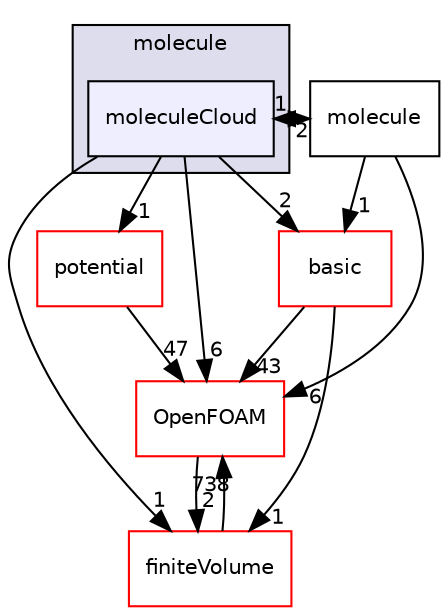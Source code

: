 digraph "src/lagrangian/molecularDynamics/molecule/moleculeCloud" {
  bgcolor=transparent;
  compound=true
  node [ fontsize="10", fontname="Helvetica"];
  edge [ labelfontsize="10", labelfontname="Helvetica"];
  subgraph clusterdir_9c91f16e68bfa950e60056a05e24ffb3 {
    graph [ bgcolor="#ddddee", pencolor="black", label="molecule" fontname="Helvetica", fontsize="10", URL="dir_9c91f16e68bfa950e60056a05e24ffb3.html"]
  dir_9c590f1399dcaacc60516dead6eb8c86 [shape=box, label="moleculeCloud", style="filled", fillcolor="#eeeeff", pencolor="black", URL="dir_9c590f1399dcaacc60516dead6eb8c86.html"];
  }
  dir_f4ed4e1dc19e7fe78d06c92678069ea2 [shape=box label="molecule" URL="dir_f4ed4e1dc19e7fe78d06c92678069ea2.html"];
  dir_9bd15774b555cf7259a6fa18f99fe99b [shape=box label="finiteVolume" color="red" URL="dir_9bd15774b555cf7259a6fa18f99fe99b.html"];
  dir_589d2223da338fceb897292fae8915cc [shape=box label="potential" color="red" URL="dir_589d2223da338fceb897292fae8915cc.html"];
  dir_c5473ff19b20e6ec4dfe5c310b3778a8 [shape=box label="OpenFOAM" color="red" URL="dir_c5473ff19b20e6ec4dfe5c310b3778a8.html"];
  dir_584e0ab0901b4327f36f4285cac7f2f8 [shape=box label="basic" color="red" URL="dir_584e0ab0901b4327f36f4285cac7f2f8.html"];
  dir_f4ed4e1dc19e7fe78d06c92678069ea2->dir_9c590f1399dcaacc60516dead6eb8c86 [headlabel="2", labeldistance=1.5 headhref="dir_001646_001647.html"];
  dir_f4ed4e1dc19e7fe78d06c92678069ea2->dir_c5473ff19b20e6ec4dfe5c310b3778a8 [headlabel="6", labeldistance=1.5 headhref="dir_001646_001898.html"];
  dir_f4ed4e1dc19e7fe78d06c92678069ea2->dir_584e0ab0901b4327f36f4285cac7f2f8 [headlabel="1", labeldistance=1.5 headhref="dir_001646_001367.html"];
  dir_9bd15774b555cf7259a6fa18f99fe99b->dir_c5473ff19b20e6ec4dfe5c310b3778a8 [headlabel="738", labeldistance=1.5 headhref="dir_000898_001898.html"];
  dir_9c590f1399dcaacc60516dead6eb8c86->dir_f4ed4e1dc19e7fe78d06c92678069ea2 [headlabel="1", labeldistance=1.5 headhref="dir_001647_001646.html"];
  dir_9c590f1399dcaacc60516dead6eb8c86->dir_9bd15774b555cf7259a6fa18f99fe99b [headlabel="1", labeldistance=1.5 headhref="dir_001647_000898.html"];
  dir_9c590f1399dcaacc60516dead6eb8c86->dir_589d2223da338fceb897292fae8915cc [headlabel="1", labeldistance=1.5 headhref="dir_001647_001649.html"];
  dir_9c590f1399dcaacc60516dead6eb8c86->dir_c5473ff19b20e6ec4dfe5c310b3778a8 [headlabel="6", labeldistance=1.5 headhref="dir_001647_001898.html"];
  dir_9c590f1399dcaacc60516dead6eb8c86->dir_584e0ab0901b4327f36f4285cac7f2f8 [headlabel="2", labeldistance=1.5 headhref="dir_001647_001367.html"];
  dir_589d2223da338fceb897292fae8915cc->dir_c5473ff19b20e6ec4dfe5c310b3778a8 [headlabel="47", labeldistance=1.5 headhref="dir_001649_001898.html"];
  dir_c5473ff19b20e6ec4dfe5c310b3778a8->dir_9bd15774b555cf7259a6fa18f99fe99b [headlabel="2", labeldistance=1.5 headhref="dir_001898_000898.html"];
  dir_584e0ab0901b4327f36f4285cac7f2f8->dir_9bd15774b555cf7259a6fa18f99fe99b [headlabel="1", labeldistance=1.5 headhref="dir_001367_000898.html"];
  dir_584e0ab0901b4327f36f4285cac7f2f8->dir_c5473ff19b20e6ec4dfe5c310b3778a8 [headlabel="43", labeldistance=1.5 headhref="dir_001367_001898.html"];
}
